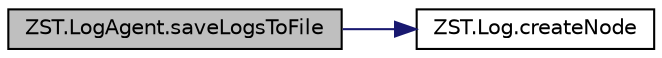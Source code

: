 digraph "ZST.LogAgent.saveLogsToFile"
{
  edge [fontname="Helvetica",fontsize="10",labelfontname="Helvetica",labelfontsize="10"];
  node [fontname="Helvetica",fontsize="10",shape=record];
  rankdir="LR";
  Node1 [label="ZST.LogAgent.saveLogsToFile",height=0.2,width=0.4,color="black", fillcolor="grey75", style="filled", fontcolor="black"];
  Node1 -> Node2 [color="midnightblue",fontsize="10",style="solid"];
  Node2 [label="ZST.Log.createNode",height=0.2,width=0.4,color="black", fillcolor="white", style="filled",URL="$class_z_s_t_1_1_log.html#a96caeb14ebf1c3b16ca33fe71e42e962",tooltip="Zapisanie pojedyńczego Logu jako węzła XMLowego "];
}
